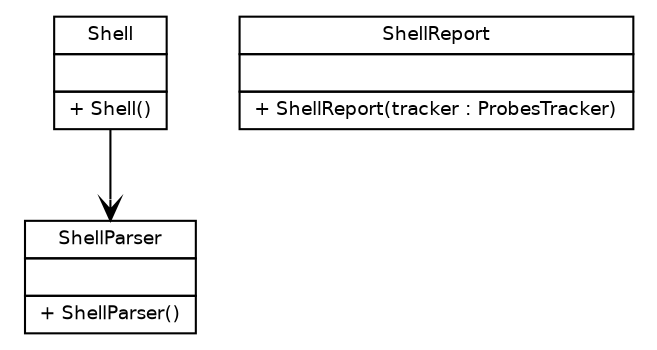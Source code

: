 #!/usr/local/bin/dot
#
# Class diagram 
# Generated by UmlGraph version 4.6 (http://www.spinellis.gr/sw/umlgraph)
#

digraph G {
	edge [fontname="Helvetica",fontsize=10,labelfontname="Helvetica",labelfontsize=10];
	node [fontname="Helvetica",fontsize=10,shape=plaintext];
	// fr.univrennes1.cri.jtacl.shell.ShellParser
	c416 [label=<<table border="0" cellborder="1" cellspacing="0" cellpadding="2" port="p" href="./ShellParser.html">
		<tr><td><table border="0" cellspacing="0" cellpadding="1">
			<tr><td> ShellParser </td></tr>
		</table></td></tr>
		<tr><td><table border="0" cellspacing="0" cellpadding="1">
			<tr><td align="left">  </td></tr>
		</table></td></tr>
		<tr><td><table border="0" cellspacing="0" cellpadding="1">
			<tr><td align="left"> + ShellParser() </td></tr>
		</table></td></tr>
		</table>>, fontname="Helvetica", fontcolor="black", fontsize=9.0];
	// fr.univrennes1.cri.jtacl.shell.Shell
	c417 [label=<<table border="0" cellborder="1" cellspacing="0" cellpadding="2" port="p" href="./Shell.html">
		<tr><td><table border="0" cellspacing="0" cellpadding="1">
			<tr><td> Shell </td></tr>
		</table></td></tr>
		<tr><td><table border="0" cellspacing="0" cellpadding="1">
			<tr><td align="left">  </td></tr>
		</table></td></tr>
		<tr><td><table border="0" cellspacing="0" cellpadding="1">
			<tr><td align="left"> + Shell() </td></tr>
		</table></td></tr>
		</table>>, fontname="Helvetica", fontcolor="black", fontsize=9.0];
	// fr.univrennes1.cri.jtacl.shell.ShellReport
	c418 [label=<<table border="0" cellborder="1" cellspacing="0" cellpadding="2" port="p" href="./ShellReport.html">
		<tr><td><table border="0" cellspacing="0" cellpadding="1">
			<tr><td> ShellReport </td></tr>
		</table></td></tr>
		<tr><td><table border="0" cellspacing="0" cellpadding="1">
			<tr><td align="left">  </td></tr>
		</table></td></tr>
		<tr><td><table border="0" cellspacing="0" cellpadding="1">
			<tr><td align="left"> + ShellReport(tracker : ProbesTracker) </td></tr>
		</table></td></tr>
		</table>>, fontname="Helvetica", fontcolor="black", fontsize=9.0];
	// fr.univrennes1.cri.jtacl.shell.Shell NAVASSOC fr.univrennes1.cri.jtacl.shell.ShellParser
	c417:p -> c416:p [taillabel="", label="", headlabel="", fontname="Helvetica", fontcolor="black", fontsize=10.0, color="black", arrowhead=open];
}

